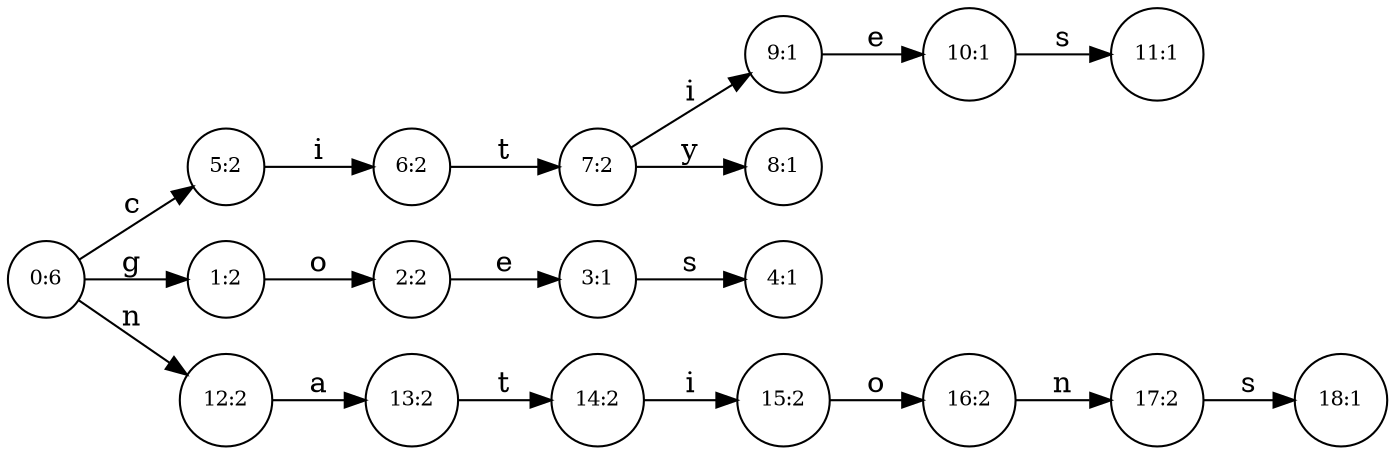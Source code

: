 digraph PrefixTrie {
  rankdir=LR;
  node [shape=circle, fontsize=10, margin=0.08];
  n0 [label="0:6"];
  n5 [label="5:2"];
  n0 -> n5 [label="c"];
  n5 [label="5:2"];
  n6 [label="6:2"];
  n5 -> n6 [label="i"];
  n6 [label="6:2"];
  n7 [label="7:2"];
  n6 -> n7 [label="t"];
  n7 [label="7:2"];
  n9 [label="9:1"];
  n7 -> n9 [label="i"];
  n9 [label="9:1"];
  n10 [label="10:1"];
  n9 -> n10 [label="e"];
  n10 [label="10:1"];
  n11 [label="11:1"];
  n10 -> n11 [label="s"];
  n11 [label="11:1"];
  n8 [label="8:1"];
  n7 -> n8 [label="y"];
  n8 [label="8:1"];
  n1 [label="1:2"];
  n0 -> n1 [label="g"];
  n1 [label="1:2"];
  n2 [label="2:2"];
  n1 -> n2 [label="o"];
  n2 [label="2:2"];
  n3 [label="3:1"];
  n2 -> n3 [label="e"];
  n3 [label="3:1"];
  n4 [label="4:1"];
  n3 -> n4 [label="s"];
  n4 [label="4:1"];
  n12 [label="12:2"];
  n0 -> n12 [label="n"];
  n12 [label="12:2"];
  n13 [label="13:2"];
  n12 -> n13 [label="a"];
  n13 [label="13:2"];
  n14 [label="14:2"];
  n13 -> n14 [label="t"];
  n14 [label="14:2"];
  n15 [label="15:2"];
  n14 -> n15 [label="i"];
  n15 [label="15:2"];
  n16 [label="16:2"];
  n15 -> n16 [label="o"];
  n16 [label="16:2"];
  n17 [label="17:2"];
  n16 -> n17 [label="n"];
  n17 [label="17:2"];
  n18 [label="18:1"];
  n17 -> n18 [label="s"];
  n18 [label="18:1"];
}